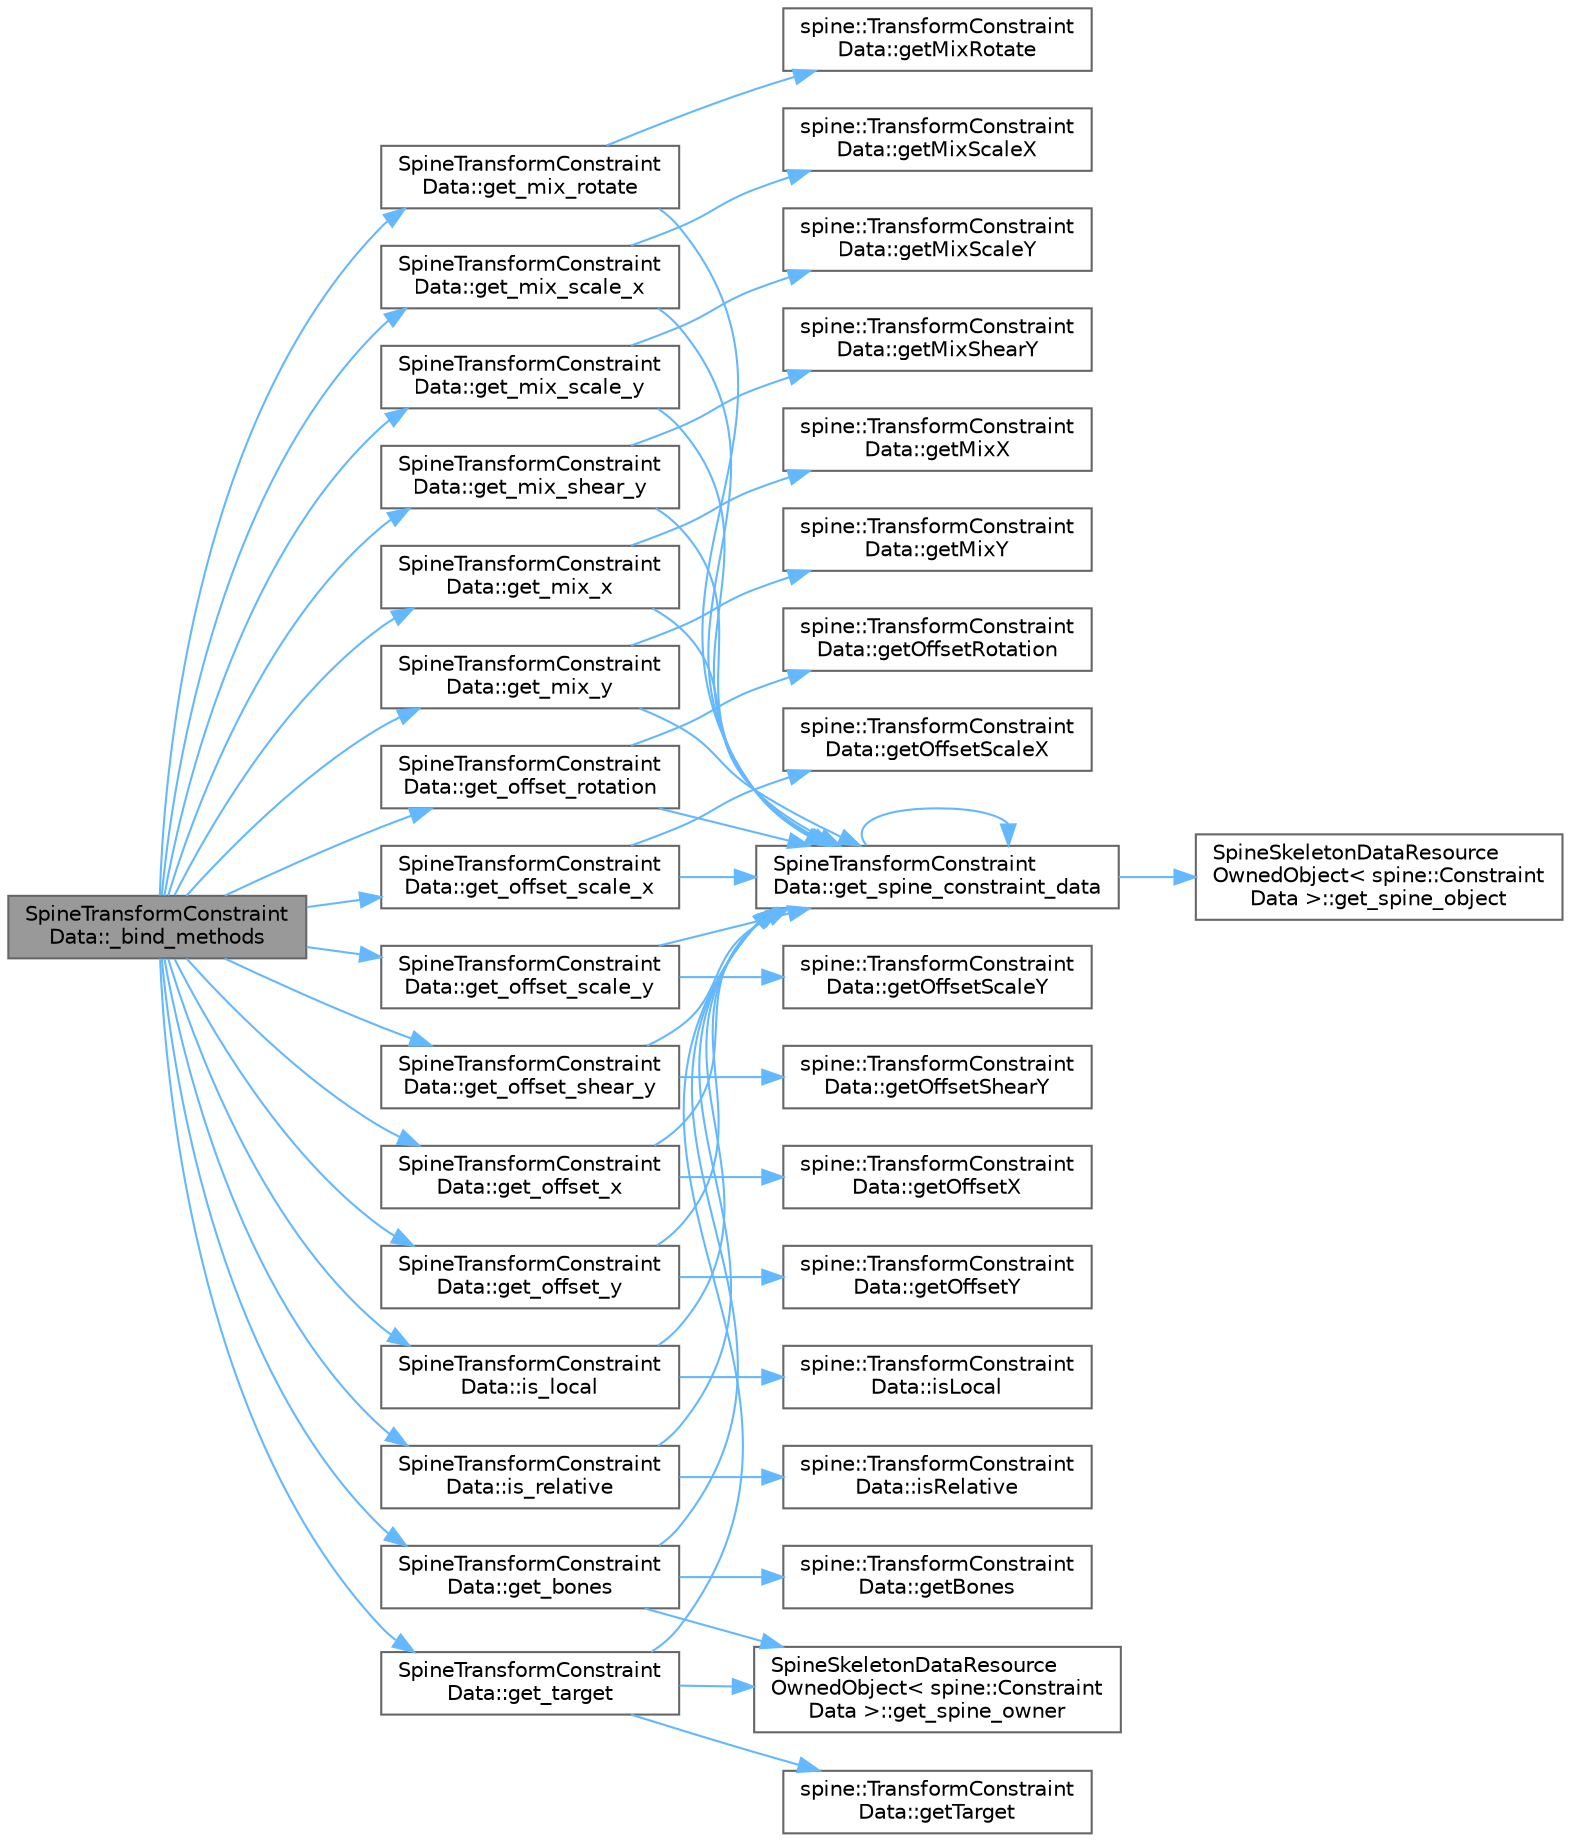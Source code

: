 digraph "SpineTransformConstraintData::_bind_methods"
{
 // LATEX_PDF_SIZE
  bgcolor="transparent";
  edge [fontname=Helvetica,fontsize=10,labelfontname=Helvetica,labelfontsize=10];
  node [fontname=Helvetica,fontsize=10,shape=box,height=0.2,width=0.4];
  rankdir="LR";
  Node1 [id="Node000001",label="SpineTransformConstraint\lData::_bind_methods",height=0.2,width=0.4,color="gray40", fillcolor="grey60", style="filled", fontcolor="black",tooltip=" "];
  Node1 -> Node2 [id="edge1_Node000001_Node000002",color="steelblue1",style="solid",tooltip=" "];
  Node2 [id="Node000002",label="SpineTransformConstraint\lData::get_bones",height=0.2,width=0.4,color="grey40", fillcolor="white", style="filled",URL="$class_spine_transform_constraint_data.html#a44b9adf120f41be4b2c20531b0fbd40f",tooltip=" "];
  Node2 -> Node3 [id="edge2_Node000002_Node000003",color="steelblue1",style="solid",tooltip=" "];
  Node3 [id="Node000003",label="SpineTransformConstraint\lData::get_spine_constraint_data",height=0.2,width=0.4,color="grey40", fillcolor="white", style="filled",URL="$class_spine_transform_constraint_data.html#a2c07ee100f3594c830fa1b1f404459e4",tooltip=" "];
  Node3 -> Node3 [id="edge3_Node000003_Node000003",color="steelblue1",style="solid",tooltip=" "];
  Node3 -> Node4 [id="edge4_Node000003_Node000004",color="steelblue1",style="solid",tooltip=" "];
  Node4 [id="Node000004",label="SpineSkeletonDataResource\lOwnedObject\< spine::Constraint\lData \>::get_spine_object",height=0.2,width=0.4,color="grey40", fillcolor="white", style="filled",URL="$class_spine_skeleton_data_resource_owned_object.html#a17a452fe3be51c5dfec16fddf002d318",tooltip=" "];
  Node2 -> Node5 [id="edge5_Node000002_Node000005",color="steelblue1",style="solid",tooltip=" "];
  Node5 [id="Node000005",label="SpineSkeletonDataResource\lOwnedObject\< spine::Constraint\lData \>::get_spine_owner",height=0.2,width=0.4,color="grey40", fillcolor="white", style="filled",URL="$class_spine_skeleton_data_resource_owned_object.html#a8fb9e97d2c2f85dc522e85b9c9cbd112",tooltip=" "];
  Node2 -> Node6 [id="edge6_Node000002_Node000006",color="steelblue1",style="solid",tooltip=" "];
  Node6 [id="Node000006",label="spine::TransformConstraint\lData::getBones",height=0.2,width=0.4,color="grey40", fillcolor="white", style="filled",URL="$classspine_1_1_transform_constraint_data.html#a04fd01a87e3c7e354fd72ae86709ea31",tooltip=" "];
  Node1 -> Node7 [id="edge7_Node000001_Node000007",color="steelblue1",style="solid",tooltip=" "];
  Node7 [id="Node000007",label="SpineTransformConstraint\lData::get_mix_rotate",height=0.2,width=0.4,color="grey40", fillcolor="white", style="filled",URL="$class_spine_transform_constraint_data.html#a6a284a976adc00e529497795142ddb93",tooltip=" "];
  Node7 -> Node3 [id="edge8_Node000007_Node000003",color="steelblue1",style="solid",tooltip=" "];
  Node7 -> Node8 [id="edge9_Node000007_Node000008",color="steelblue1",style="solid",tooltip=" "];
  Node8 [id="Node000008",label="spine::TransformConstraint\lData::getMixRotate",height=0.2,width=0.4,color="grey40", fillcolor="white", style="filled",URL="$classspine_1_1_transform_constraint_data.html#a27299b243f7b6b049616b8b485de98c4",tooltip=" "];
  Node1 -> Node9 [id="edge10_Node000001_Node000009",color="steelblue1",style="solid",tooltip=" "];
  Node9 [id="Node000009",label="SpineTransformConstraint\lData::get_mix_scale_x",height=0.2,width=0.4,color="grey40", fillcolor="white", style="filled",URL="$class_spine_transform_constraint_data.html#a2945f249e2310640c89fdeee4c41052e",tooltip=" "];
  Node9 -> Node3 [id="edge11_Node000009_Node000003",color="steelblue1",style="solid",tooltip=" "];
  Node9 -> Node10 [id="edge12_Node000009_Node000010",color="steelblue1",style="solid",tooltip=" "];
  Node10 [id="Node000010",label="spine::TransformConstraint\lData::getMixScaleX",height=0.2,width=0.4,color="grey40", fillcolor="white", style="filled",URL="$classspine_1_1_transform_constraint_data.html#aa959aa46effa042e17ff275157b81033",tooltip=" "];
  Node1 -> Node11 [id="edge13_Node000001_Node000011",color="steelblue1",style="solid",tooltip=" "];
  Node11 [id="Node000011",label="SpineTransformConstraint\lData::get_mix_scale_y",height=0.2,width=0.4,color="grey40", fillcolor="white", style="filled",URL="$class_spine_transform_constraint_data.html#a81884a27b5afa060dd1edf9179d7ffdd",tooltip=" "];
  Node11 -> Node3 [id="edge14_Node000011_Node000003",color="steelblue1",style="solid",tooltip=" "];
  Node11 -> Node12 [id="edge15_Node000011_Node000012",color="steelblue1",style="solid",tooltip=" "];
  Node12 [id="Node000012",label="spine::TransformConstraint\lData::getMixScaleY",height=0.2,width=0.4,color="grey40", fillcolor="white", style="filled",URL="$classspine_1_1_transform_constraint_data.html#a498fe520318e7c2248f87444799e9e19",tooltip=" "];
  Node1 -> Node13 [id="edge16_Node000001_Node000013",color="steelblue1",style="solid",tooltip=" "];
  Node13 [id="Node000013",label="SpineTransformConstraint\lData::get_mix_shear_y",height=0.2,width=0.4,color="grey40", fillcolor="white", style="filled",URL="$class_spine_transform_constraint_data.html#ad42d28f99c5f61d60b218a8d1332a983",tooltip=" "];
  Node13 -> Node3 [id="edge17_Node000013_Node000003",color="steelblue1",style="solid",tooltip=" "];
  Node13 -> Node14 [id="edge18_Node000013_Node000014",color="steelblue1",style="solid",tooltip=" "];
  Node14 [id="Node000014",label="spine::TransformConstraint\lData::getMixShearY",height=0.2,width=0.4,color="grey40", fillcolor="white", style="filled",URL="$classspine_1_1_transform_constraint_data.html#a8f3633a42161ca113107002d629fe657",tooltip=" "];
  Node1 -> Node15 [id="edge19_Node000001_Node000015",color="steelblue1",style="solid",tooltip=" "];
  Node15 [id="Node000015",label="SpineTransformConstraint\lData::get_mix_x",height=0.2,width=0.4,color="grey40", fillcolor="white", style="filled",URL="$class_spine_transform_constraint_data.html#a39b69cf0d998fc09501e14c8c5c2ff78",tooltip=" "];
  Node15 -> Node3 [id="edge20_Node000015_Node000003",color="steelblue1",style="solid",tooltip=" "];
  Node15 -> Node16 [id="edge21_Node000015_Node000016",color="steelblue1",style="solid",tooltip=" "];
  Node16 [id="Node000016",label="spine::TransformConstraint\lData::getMixX",height=0.2,width=0.4,color="grey40", fillcolor="white", style="filled",URL="$classspine_1_1_transform_constraint_data.html#accf1c26d93fc31b3fdfd7f274e64fc95",tooltip=" "];
  Node1 -> Node17 [id="edge22_Node000001_Node000017",color="steelblue1",style="solid",tooltip=" "];
  Node17 [id="Node000017",label="SpineTransformConstraint\lData::get_mix_y",height=0.2,width=0.4,color="grey40", fillcolor="white", style="filled",URL="$class_spine_transform_constraint_data.html#a4350b9a29bed8adbb4e4ba104791a6da",tooltip=" "];
  Node17 -> Node3 [id="edge23_Node000017_Node000003",color="steelblue1",style="solid",tooltip=" "];
  Node17 -> Node18 [id="edge24_Node000017_Node000018",color="steelblue1",style="solid",tooltip=" "];
  Node18 [id="Node000018",label="spine::TransformConstraint\lData::getMixY",height=0.2,width=0.4,color="grey40", fillcolor="white", style="filled",URL="$classspine_1_1_transform_constraint_data.html#a891fe62b14fa69f14df808dd860ebea1",tooltip=" "];
  Node1 -> Node19 [id="edge25_Node000001_Node000019",color="steelblue1",style="solid",tooltip=" "];
  Node19 [id="Node000019",label="SpineTransformConstraint\lData::get_offset_rotation",height=0.2,width=0.4,color="grey40", fillcolor="white", style="filled",URL="$class_spine_transform_constraint_data.html#a16ec3d2745e180c43f4edad6c2c857bf",tooltip=" "];
  Node19 -> Node3 [id="edge26_Node000019_Node000003",color="steelblue1",style="solid",tooltip=" "];
  Node19 -> Node20 [id="edge27_Node000019_Node000020",color="steelblue1",style="solid",tooltip=" "];
  Node20 [id="Node000020",label="spine::TransformConstraint\lData::getOffsetRotation",height=0.2,width=0.4,color="grey40", fillcolor="white", style="filled",URL="$classspine_1_1_transform_constraint_data.html#a7f12bd7ee85197c1db8698f51edf5453",tooltip=" "];
  Node1 -> Node21 [id="edge28_Node000001_Node000021",color="steelblue1",style="solid",tooltip=" "];
  Node21 [id="Node000021",label="SpineTransformConstraint\lData::get_offset_scale_x",height=0.2,width=0.4,color="grey40", fillcolor="white", style="filled",URL="$class_spine_transform_constraint_data.html#a9cb7ff6f0d30c066c64e17df08013991",tooltip=" "];
  Node21 -> Node3 [id="edge29_Node000021_Node000003",color="steelblue1",style="solid",tooltip=" "];
  Node21 -> Node22 [id="edge30_Node000021_Node000022",color="steelblue1",style="solid",tooltip=" "];
  Node22 [id="Node000022",label="spine::TransformConstraint\lData::getOffsetScaleX",height=0.2,width=0.4,color="grey40", fillcolor="white", style="filled",URL="$classspine_1_1_transform_constraint_data.html#a9cf99e8db632b716f6e275765ac43bf1",tooltip=" "];
  Node1 -> Node23 [id="edge31_Node000001_Node000023",color="steelblue1",style="solid",tooltip=" "];
  Node23 [id="Node000023",label="SpineTransformConstraint\lData::get_offset_scale_y",height=0.2,width=0.4,color="grey40", fillcolor="white", style="filled",URL="$class_spine_transform_constraint_data.html#a64718c2b3b7771048cbb3d03204e8d8c",tooltip=" "];
  Node23 -> Node3 [id="edge32_Node000023_Node000003",color="steelblue1",style="solid",tooltip=" "];
  Node23 -> Node24 [id="edge33_Node000023_Node000024",color="steelblue1",style="solid",tooltip=" "];
  Node24 [id="Node000024",label="spine::TransformConstraint\lData::getOffsetScaleY",height=0.2,width=0.4,color="grey40", fillcolor="white", style="filled",URL="$classspine_1_1_transform_constraint_data.html#a44c23f2a3e48b270b39ebe96736ca9fd",tooltip=" "];
  Node1 -> Node25 [id="edge34_Node000001_Node000025",color="steelblue1",style="solid",tooltip=" "];
  Node25 [id="Node000025",label="SpineTransformConstraint\lData::get_offset_shear_y",height=0.2,width=0.4,color="grey40", fillcolor="white", style="filled",URL="$class_spine_transform_constraint_data.html#a8907b95b26458a9a71630648c638f843",tooltip=" "];
  Node25 -> Node3 [id="edge35_Node000025_Node000003",color="steelblue1",style="solid",tooltip=" "];
  Node25 -> Node26 [id="edge36_Node000025_Node000026",color="steelblue1",style="solid",tooltip=" "];
  Node26 [id="Node000026",label="spine::TransformConstraint\lData::getOffsetShearY",height=0.2,width=0.4,color="grey40", fillcolor="white", style="filled",URL="$classspine_1_1_transform_constraint_data.html#a826f092cfbd29fcc65b31863b7c4b7c0",tooltip=" "];
  Node1 -> Node27 [id="edge37_Node000001_Node000027",color="steelblue1",style="solid",tooltip=" "];
  Node27 [id="Node000027",label="SpineTransformConstraint\lData::get_offset_x",height=0.2,width=0.4,color="grey40", fillcolor="white", style="filled",URL="$class_spine_transform_constraint_data.html#aa5092d5144b3d98d0107d9e5170621c9",tooltip=" "];
  Node27 -> Node3 [id="edge38_Node000027_Node000003",color="steelblue1",style="solid",tooltip=" "];
  Node27 -> Node28 [id="edge39_Node000027_Node000028",color="steelblue1",style="solid",tooltip=" "];
  Node28 [id="Node000028",label="spine::TransformConstraint\lData::getOffsetX",height=0.2,width=0.4,color="grey40", fillcolor="white", style="filled",URL="$classspine_1_1_transform_constraint_data.html#a371cfd58bf1b9edc927bcde239bf9308",tooltip=" "];
  Node1 -> Node29 [id="edge40_Node000001_Node000029",color="steelblue1",style="solid",tooltip=" "];
  Node29 [id="Node000029",label="SpineTransformConstraint\lData::get_offset_y",height=0.2,width=0.4,color="grey40", fillcolor="white", style="filled",URL="$class_spine_transform_constraint_data.html#aa78e2dd2be7a3c7974d2304d04e2a9a1",tooltip=" "];
  Node29 -> Node3 [id="edge41_Node000029_Node000003",color="steelblue1",style="solid",tooltip=" "];
  Node29 -> Node30 [id="edge42_Node000029_Node000030",color="steelblue1",style="solid",tooltip=" "];
  Node30 [id="Node000030",label="spine::TransformConstraint\lData::getOffsetY",height=0.2,width=0.4,color="grey40", fillcolor="white", style="filled",URL="$classspine_1_1_transform_constraint_data.html#ad7f6d400611105cd615fb95677e92d5d",tooltip=" "];
  Node1 -> Node31 [id="edge43_Node000001_Node000031",color="steelblue1",style="solid",tooltip=" "];
  Node31 [id="Node000031",label="SpineTransformConstraint\lData::get_target",height=0.2,width=0.4,color="grey40", fillcolor="white", style="filled",URL="$class_spine_transform_constraint_data.html#a6c1a0b457c9d250726088e051acbb232",tooltip=" "];
  Node31 -> Node3 [id="edge44_Node000031_Node000003",color="steelblue1",style="solid",tooltip=" "];
  Node31 -> Node5 [id="edge45_Node000031_Node000005",color="steelblue1",style="solid",tooltip=" "];
  Node31 -> Node32 [id="edge46_Node000031_Node000032",color="steelblue1",style="solid",tooltip=" "];
  Node32 [id="Node000032",label="spine::TransformConstraint\lData::getTarget",height=0.2,width=0.4,color="grey40", fillcolor="white", style="filled",URL="$classspine_1_1_transform_constraint_data.html#a93ac079d086f7e98a8537d317a47384f",tooltip=" "];
  Node1 -> Node33 [id="edge47_Node000001_Node000033",color="steelblue1",style="solid",tooltip=" "];
  Node33 [id="Node000033",label="SpineTransformConstraint\lData::is_local",height=0.2,width=0.4,color="grey40", fillcolor="white", style="filled",URL="$class_spine_transform_constraint_data.html#a38def5d29d22baf56e1eb1499ec4d9ff",tooltip=" "];
  Node33 -> Node3 [id="edge48_Node000033_Node000003",color="steelblue1",style="solid",tooltip=" "];
  Node33 -> Node34 [id="edge49_Node000033_Node000034",color="steelblue1",style="solid",tooltip=" "];
  Node34 [id="Node000034",label="spine::TransformConstraint\lData::isLocal",height=0.2,width=0.4,color="grey40", fillcolor="white", style="filled",URL="$classspine_1_1_transform_constraint_data.html#abe2f4d791655673a1768b3302f873e6a",tooltip=" "];
  Node1 -> Node35 [id="edge50_Node000001_Node000035",color="steelblue1",style="solid",tooltip=" "];
  Node35 [id="Node000035",label="SpineTransformConstraint\lData::is_relative",height=0.2,width=0.4,color="grey40", fillcolor="white", style="filled",URL="$class_spine_transform_constraint_data.html#a31c92dadb32519288e50f6f7a20a79df",tooltip=" "];
  Node35 -> Node3 [id="edge51_Node000035_Node000003",color="steelblue1",style="solid",tooltip=" "];
  Node35 -> Node36 [id="edge52_Node000035_Node000036",color="steelblue1",style="solid",tooltip=" "];
  Node36 [id="Node000036",label="spine::TransformConstraint\lData::isRelative",height=0.2,width=0.4,color="grey40", fillcolor="white", style="filled",URL="$classspine_1_1_transform_constraint_data.html#a86ed9caece46bbead745b3a93570870c",tooltip=" "];
}

